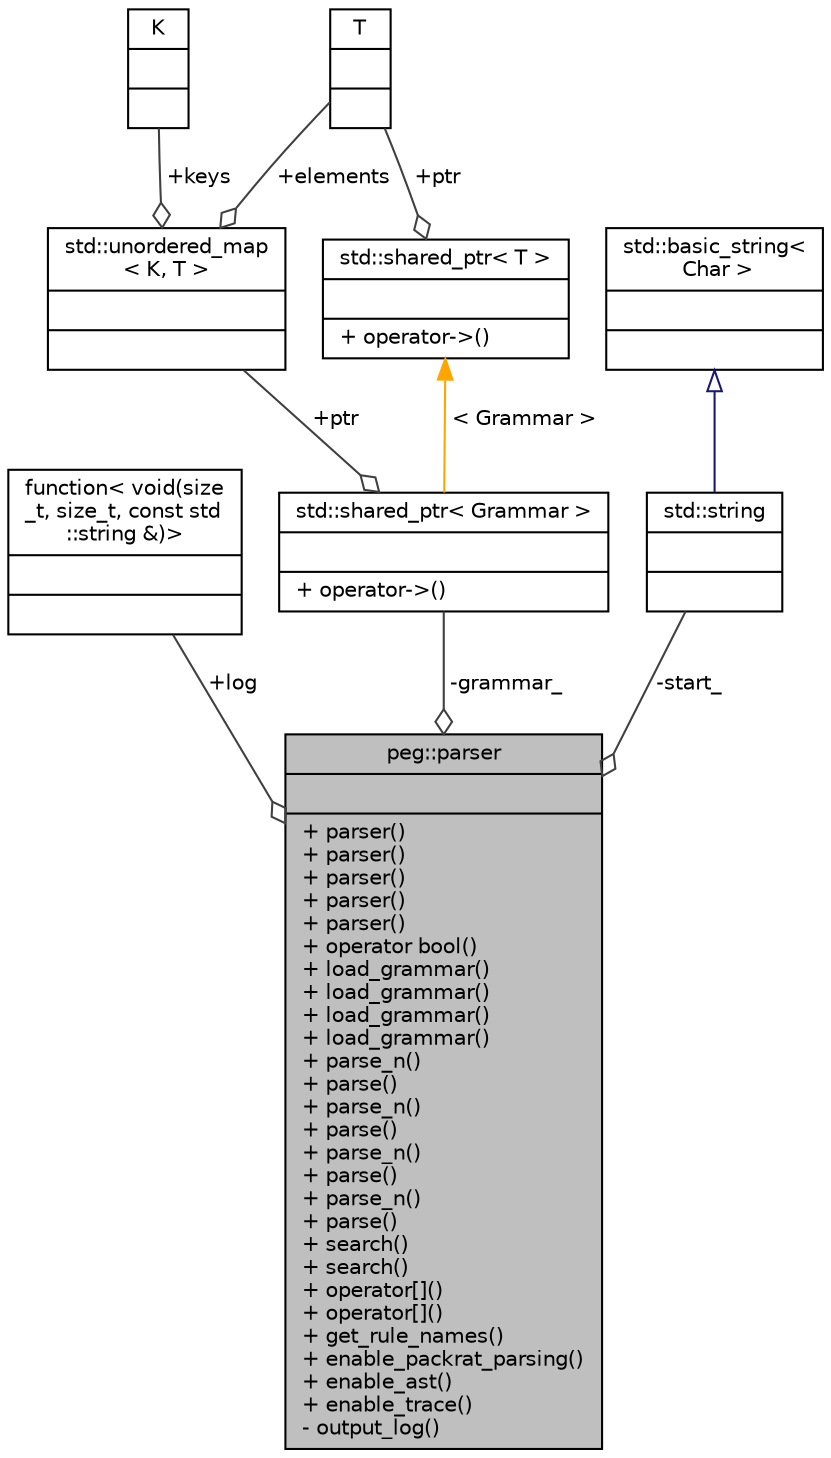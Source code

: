 digraph "peg::parser"
{
 // LATEX_PDF_SIZE
  edge [fontname="Helvetica",fontsize="10",labelfontname="Helvetica",labelfontsize="10"];
  node [fontname="Helvetica",fontsize="10",shape=record];
  Node1 [label="{peg::parser\n||+ parser()\l+ parser()\l+ parser()\l+ parser()\l+ parser()\l+ operator bool()\l+ load_grammar()\l+ load_grammar()\l+ load_grammar()\l+ load_grammar()\l+ parse_n()\l+ parse()\l+ parse_n()\l+ parse()\l+ parse_n()\l+ parse()\l+ parse_n()\l+ parse()\l+ search()\l+ search()\l+ operator[]()\l+ operator[]()\l+ get_rule_names()\l+ enable_packrat_parsing()\l+ enable_ast()\l+ enable_trace()\l- output_log()\l}",height=0.2,width=0.4,color="black", fillcolor="grey75", style="filled", fontcolor="black",tooltip=" "];
  Node2 -> Node1 [color="grey25",fontsize="10",style="solid",label=" +log" ,arrowhead="odiamond",fontname="Helvetica"];
  Node2 [label="{function\< void(size\l_t, size_t, const std\l::string &)\>\n||}",height=0.2,width=0.4,color="black", fillcolor="white", style="filled",tooltip=" "];
  Node3 -> Node1 [color="grey25",fontsize="10",style="solid",label=" -grammar_" ,arrowhead="odiamond",fontname="Helvetica"];
  Node3 [label="{std::shared_ptr\< Grammar \>\n||+ operator-\>()\l}",height=0.2,width=0.4,color="black", fillcolor="white", style="filled",tooltip=" "];
  Node4 -> Node3 [color="grey25",fontsize="10",style="solid",label=" +ptr" ,arrowhead="odiamond",fontname="Helvetica"];
  Node4 [label="{std::unordered_map\l\< K, T \>\n||}",height=0.2,width=0.4,color="black", fillcolor="white", style="filled",tooltip=" "];
  Node5 -> Node4 [color="grey25",fontsize="10",style="solid",label=" +keys" ,arrowhead="odiamond",fontname="Helvetica"];
  Node5 [label="{K\n||}",height=0.2,width=0.4,color="black", fillcolor="white", style="filled",tooltip=" "];
  Node6 -> Node4 [color="grey25",fontsize="10",style="solid",label=" +elements" ,arrowhead="odiamond",fontname="Helvetica"];
  Node6 [label="{T\n||}",height=0.2,width=0.4,color="black", fillcolor="white", style="filled",tooltip=" "];
  Node7 -> Node3 [dir="back",color="orange",fontsize="10",style="solid",label=" \< Grammar \>" ,fontname="Helvetica"];
  Node7 [label="{std::shared_ptr\< T \>\n||+ operator-\>()\l}",height=0.2,width=0.4,color="black", fillcolor="white", style="filled",tooltip=" "];
  Node6 -> Node7 [color="grey25",fontsize="10",style="solid",label=" +ptr" ,arrowhead="odiamond",fontname="Helvetica"];
  Node8 -> Node1 [color="grey25",fontsize="10",style="solid",label=" -start_" ,arrowhead="odiamond",fontname="Helvetica"];
  Node8 [label="{std::string\n||}",height=0.2,width=0.4,color="black", fillcolor="white", style="filled",tooltip=" "];
  Node9 -> Node8 [dir="back",color="midnightblue",fontsize="10",style="solid",arrowtail="onormal",fontname="Helvetica"];
  Node9 [label="{std::basic_string\<\l Char \>\n||}",height=0.2,width=0.4,color="black", fillcolor="white", style="filled",tooltip=" "];
}
